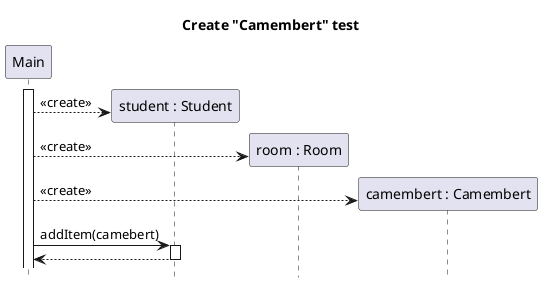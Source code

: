 @startuml student-use-camembert-create
title Create "Camembert" test
hide footbox

participant "Main" as main
participant "student : Student" as student
participant "room : Room" as room
participant "camembert : Camembert" as camembert

main++
create student
main --> student : <<create>>
create room
main --> room : <<create>>
create camembert
main --> camembert : <<create>>
main -> student ++ : addItem(camebert)
return

@enduml